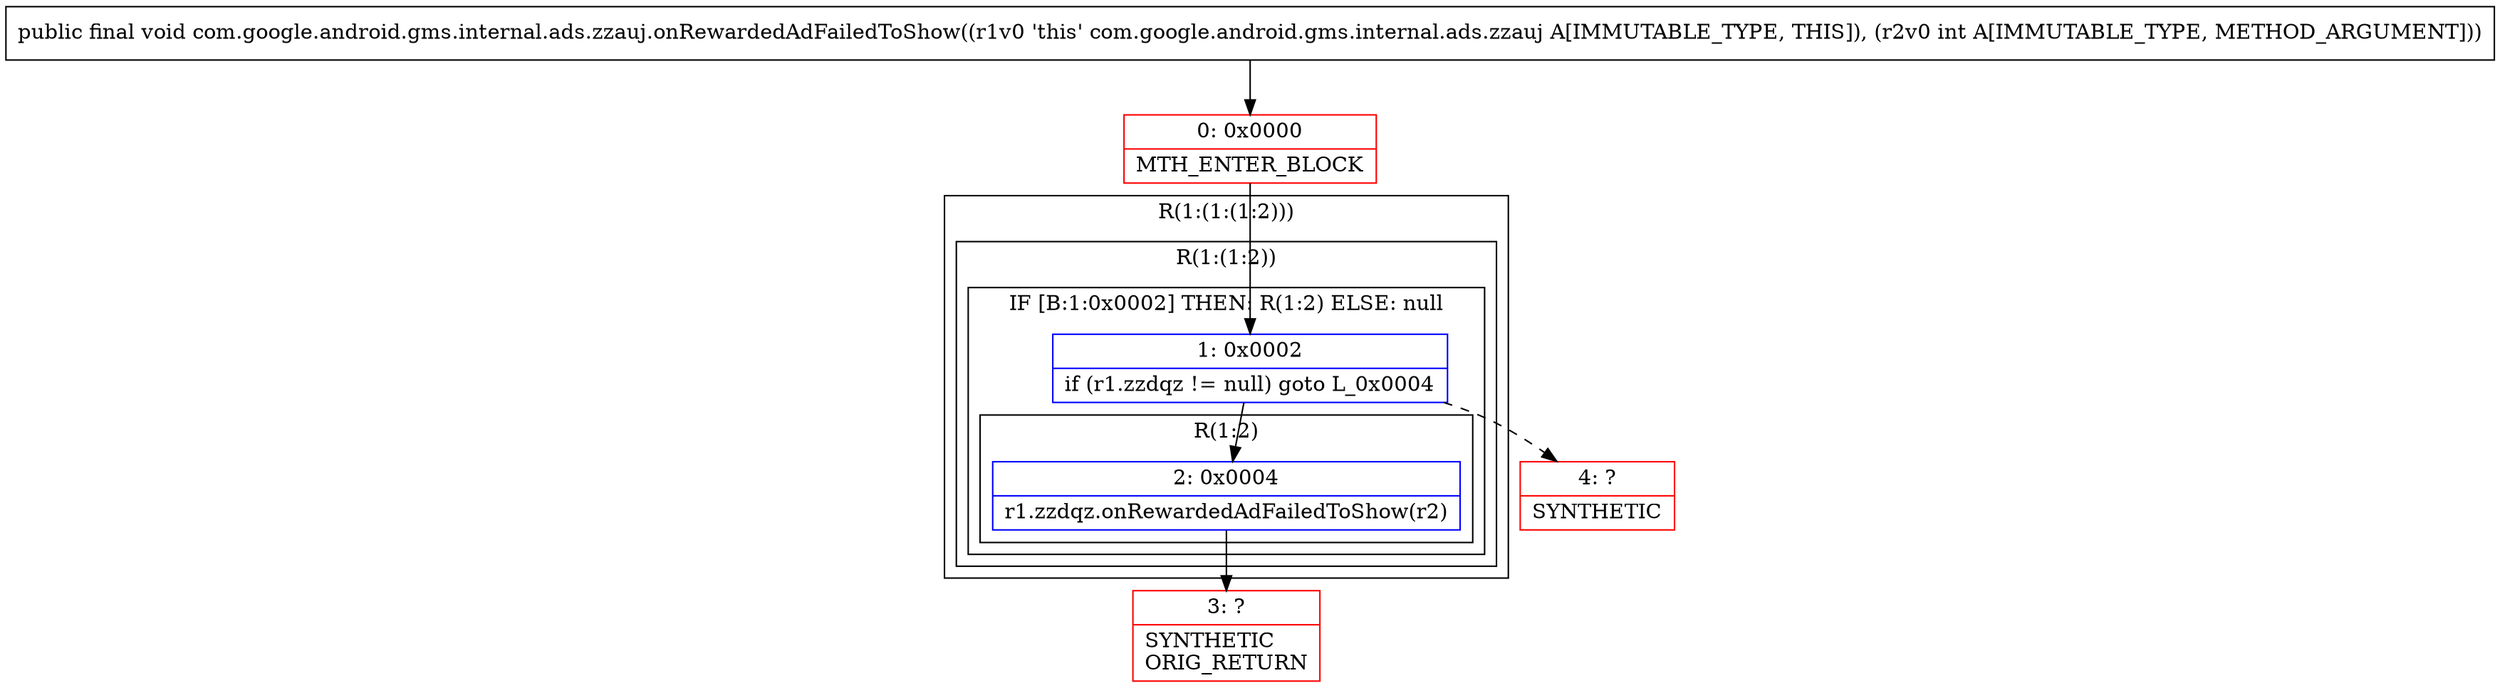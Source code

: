 digraph "CFG forcom.google.android.gms.internal.ads.zzauj.onRewardedAdFailedToShow(I)V" {
subgraph cluster_Region_964278090 {
label = "R(1:(1:(1:2)))";
node [shape=record,color=blue];
subgraph cluster_Region_921584348 {
label = "R(1:(1:2))";
node [shape=record,color=blue];
subgraph cluster_IfRegion_210904673 {
label = "IF [B:1:0x0002] THEN: R(1:2) ELSE: null";
node [shape=record,color=blue];
Node_1 [shape=record,label="{1\:\ 0x0002|if (r1.zzdqz != null) goto L_0x0004\l}"];
subgraph cluster_Region_645657452 {
label = "R(1:2)";
node [shape=record,color=blue];
Node_2 [shape=record,label="{2\:\ 0x0004|r1.zzdqz.onRewardedAdFailedToShow(r2)\l}"];
}
}
}
}
Node_0 [shape=record,color=red,label="{0\:\ 0x0000|MTH_ENTER_BLOCK\l}"];
Node_3 [shape=record,color=red,label="{3\:\ ?|SYNTHETIC\lORIG_RETURN\l}"];
Node_4 [shape=record,color=red,label="{4\:\ ?|SYNTHETIC\l}"];
MethodNode[shape=record,label="{public final void com.google.android.gms.internal.ads.zzauj.onRewardedAdFailedToShow((r1v0 'this' com.google.android.gms.internal.ads.zzauj A[IMMUTABLE_TYPE, THIS]), (r2v0 int A[IMMUTABLE_TYPE, METHOD_ARGUMENT])) }"];
MethodNode -> Node_0;
Node_1 -> Node_2;
Node_1 -> Node_4[style=dashed];
Node_2 -> Node_3;
Node_0 -> Node_1;
}

